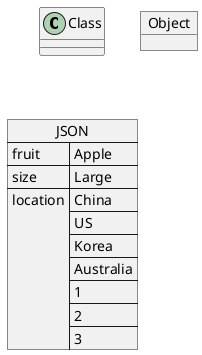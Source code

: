 @startuml
class Class
object Object
json JSON {
    "fruit":"Apple",
    "size":"Large",
    "location": [
        "China",
        "US",
        "Korea",
        "Australia",
        [
            1,
            2,
            3
        ]
    ]
}
@enduml